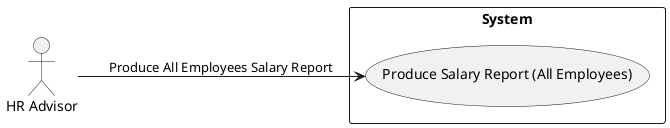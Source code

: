 @startuml
left to right direction

actor "HR Advisor" as HR
rectangle "System" {
  usecase "Produce Salary Report (All Employees)" as SalaryReportAll
}

HR --> SalaryReportAll: Produce All Employees Salary Report

@enduml